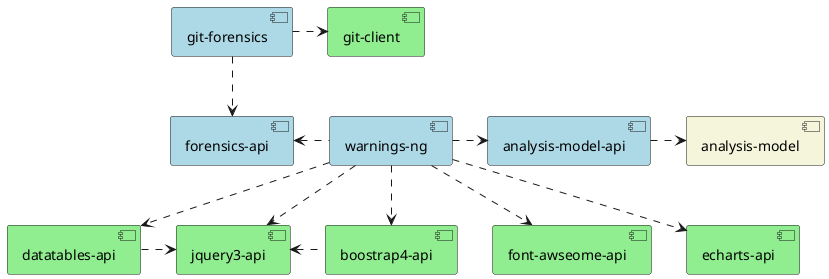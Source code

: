 @startuml

skinparam componentStyle uml2

skinparam component {
  BackgroundColor<<optional>> beige
  BackgroundColor<<test>> lightGreen
  BackgroundColor<<runtime>> lightBlue
  BackgroundColor<<provided>> lightGray
}

component [analysis-model] #beige

component [analysis-model-api] #lightBlue

component [boostrap4-api] #lightGreen
component [datatables-api] #lightGreen
component [jquery3-api] #lightGreen
component [font-awseome-api] #lightGreen
component [echarts-api] #lightGreen
component [git-client] #lightGreen

component [warnings-ng] #lightBlue

component [forensics-api] #lightBlue
component [git-forensics] #lightBlue

[analysis-model-api] .> [analysis-model]
[warnings-ng] .> [analysis-model-api]
[warnings-ng] .left.> [forensics-api]

[git-forensics] ..> [forensics-api]
[git-forensics] .> [git-client]

[warnings-ng] ..> [jquery3-api]
[warnings-ng] ..> [datatables-api]
[warnings-ng] ..> [boostrap4-api]
[warnings-ng] ..> [font-awseome-api]
[warnings-ng] ..> [echarts-api]

[datatables-api] .> [jquery3-api]
[jquery3-api] <. [boostrap4-api]

@enduml
